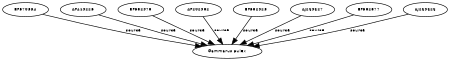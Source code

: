 digraph G {
size="3,3";
node [fontsize=7, fontname="Helvetica"];
edge [fontsize=7, fontname="Helvetica"];
node0 [label="Gammarus pulex", width=0.27433100247,height=0.27433100247];
node1 [label="EF570334", width=0.27433100247,height=0.27433100247];
node2 [label="AF419225", width=0.27433100247,height=0.27433100247];
node3 [label="EF582978", width=0.27433100247,height=0.27433100247];
node4 [label="AF202982", width=0.27433100247,height=0.27433100247];
node5 [label="EF582923", width=0.27433100247,height=0.27433100247];
node6 [label="AJ269627", width=0.27433100247,height=0.27433100247];
node7 [label="EF582877", width=0.27433100247,height=0.27433100247];
node8 [label="AJ269626", width=0.27433100247,height=0.27433100247];
node1 -> node0 [label="source"];
node2 -> node0 [label="source"];
node3 -> node0 [label="source"];
node4 -> node0 [label="source"];
node5 -> node0 [label="source"];
node6 -> node0 [label="source"];
node7 -> node0 [label="source"];
node8 -> node0 [label="source"];
}

